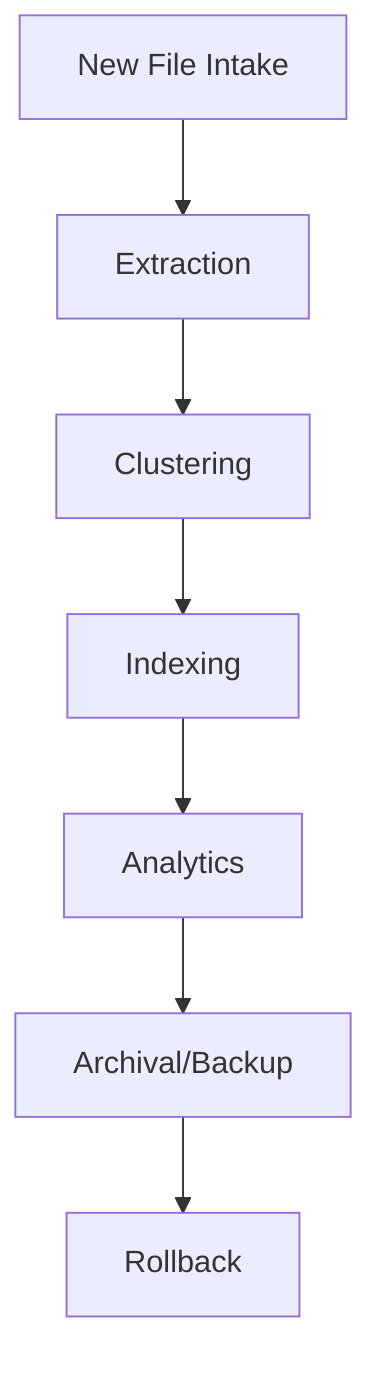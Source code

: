 %% Data Artifact Lifecycle Diagram
flowchart TD
    A[New File Intake] --> B[Extraction]
    B --> C[Clustering]
    C --> D[Indexing]
    D --> E[Analytics]
    E --> F[Archival/Backup]
    F --> G[Rollback]